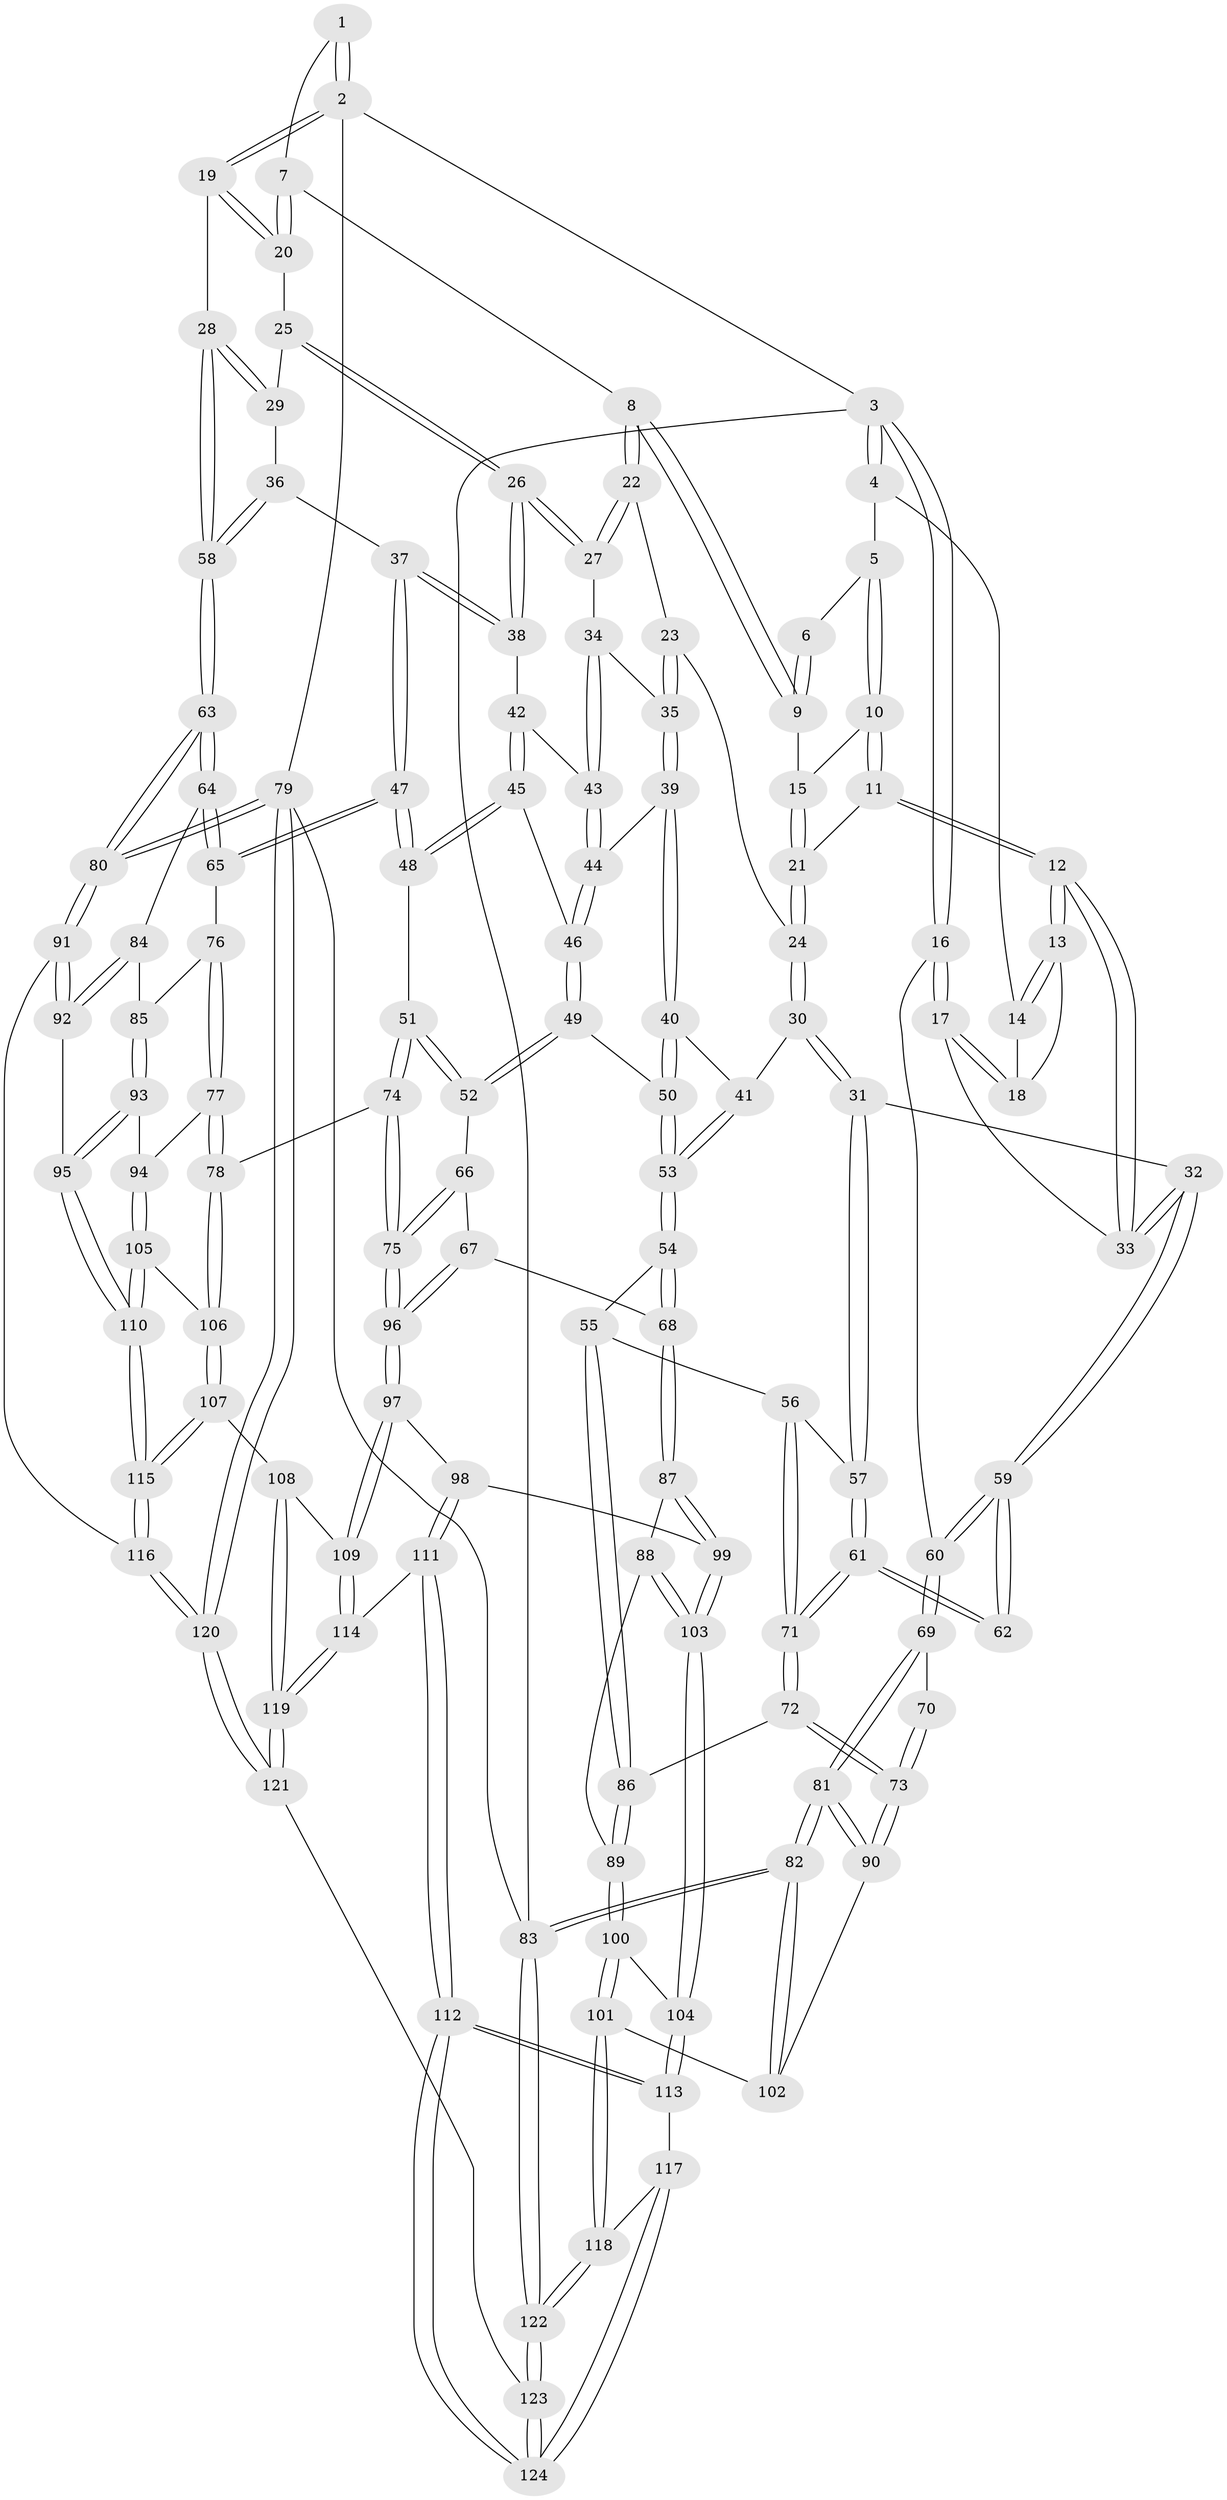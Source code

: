 // Generated by graph-tools (version 1.1) at 2025/11/02/27/25 16:11:54]
// undirected, 124 vertices, 307 edges
graph export_dot {
graph [start="1"]
  node [color=gray90,style=filled];
  1 [pos="+0.9105103768456261+0"];
  2 [pos="+1+0"];
  3 [pos="+0+0"];
  4 [pos="+0.13052945910599337+0"];
  5 [pos="+0.2362210238815417+0"];
  6 [pos="+0.5351232870267878+0"];
  7 [pos="+0.8403507149957216+0"];
  8 [pos="+0.6151678197518538+0.1417647004692615"];
  9 [pos="+0.5778679608982947+0.10596219131822779"];
  10 [pos="+0.31519387578369584+0.04787276678512928"];
  11 [pos="+0.3147222276795352+0.13935374287930702"];
  12 [pos="+0.211983473402156+0.22826218112607716"];
  13 [pos="+0.19471503450207886+0.22002841717798577"];
  14 [pos="+0.1190476921779367+0"];
  15 [pos="+0.5681626277142017+0.1066598606120226"];
  16 [pos="+0+0.31546406031804425"];
  17 [pos="+0+0.2566507914592156"];
  18 [pos="+0.0825458284602769+0.1713234435232869"];
  19 [pos="+1+0.14289602826664935"];
  20 [pos="+0.8822102455319365+0.16065817743911856"];
  21 [pos="+0.38094844891157326+0.20295100110548223"];
  22 [pos="+0.6179198600780689+0.15733296825101065"];
  23 [pos="+0.4937632882985584+0.25203122179670756"];
  24 [pos="+0.4002343620644393+0.2426730049214214"];
  25 [pos="+0.8784463835866718+0.1714228072682559"];
  26 [pos="+0.7027089268609455+0.23975446810193082"];
  27 [pos="+0.6510432514057383+0.2072426063101535"];
  28 [pos="+1+0.3131592410195951"];
  29 [pos="+0.8979922782514985+0.24198261768065638"];
  30 [pos="+0.3765658566249784+0.3524977612690063"];
  31 [pos="+0.3266921904108758+0.38348420709044373"];
  32 [pos="+0.2117547842775008+0.36663455242076953"];
  33 [pos="+0.20702970881109148+0.35262647953061466"];
  34 [pos="+0.5989184300488507+0.29642844534848"];
  35 [pos="+0.5167786299183654+0.31117987489322985"];
  36 [pos="+0.887007394896413+0.35679789474085133"];
  37 [pos="+0.822111892571458+0.3895393040468394"];
  38 [pos="+0.7038777848778933+0.24336906928976507"];
  39 [pos="+0.5083421920593538+0.34933077476469077"];
  40 [pos="+0.5052956074886863+0.3528729819847851"];
  41 [pos="+0.417277315036211+0.3686893977919361"];
  42 [pos="+0.6720833295397087+0.3538107722364147"];
  43 [pos="+0.5983777800931704+0.34705819302480057"];
  44 [pos="+0.5915389982515249+0.3596240768384986"];
  45 [pos="+0.680894246510696+0.3917903143954025"];
  46 [pos="+0.5958484681421174+0.3938510507486691"];
  47 [pos="+0.7753506709253084+0.4669049205987204"];
  48 [pos="+0.7444165674717077+0.4703475521705545"];
  49 [pos="+0.5738833158244545+0.44646787172595087"];
  50 [pos="+0.5405391704355552+0.4474200311187266"];
  51 [pos="+0.7281366327846533+0.4799716522335453"];
  52 [pos="+0.6349710408871845+0.4955934904428535"];
  53 [pos="+0.48517233337626936+0.482728377094287"];
  54 [pos="+0.4448796201126762+0.5696143283760078"];
  55 [pos="+0.42787205595648625+0.5667381664927132"];
  56 [pos="+0.35885939847407844+0.4940790176248033"];
  57 [pos="+0.34495438722558486+0.4571385500670378"];
  58 [pos="+1+0.4910319751740385"];
  59 [pos="+0.1873064455964564+0.4040719322388929"];
  60 [pos="+0+0.3229410718901736"];
  61 [pos="+0.19112327692094283+0.5359316959732844"];
  62 [pos="+0.17879311253841543+0.4294606813529853"];
  63 [pos="+1+0.5388045321591932"];
  64 [pos="+0.9827213675313302+0.5785696734499383"];
  65 [pos="+0.8328004782617068+0.5436456620638511"];
  66 [pos="+0.6185453417539134+0.525233009631273"];
  67 [pos="+0.49888651245758275+0.6101981329407811"];
  68 [pos="+0.47169957667211787+0.5993375898258657"];
  69 [pos="+0+0.4333705616763136"];
  70 [pos="+0.03436981640013788+0.4708278369305027"];
  71 [pos="+0.19234193556717874+0.5720370703110481"];
  72 [pos="+0.1895608211189239+0.5853124439452586"];
  73 [pos="+0.14315217842628306+0.6169677821018651"];
  74 [pos="+0.6749529028367672+0.6785579555912705"];
  75 [pos="+0.6667259608595364+0.6794320631876396"];
  76 [pos="+0.8132503071911394+0.5916150552542453"];
  77 [pos="+0.7683126591960451+0.6745791342205475"];
  78 [pos="+0.6867459644794628+0.6819510252579445"];
  79 [pos="+1+1"];
  80 [pos="+1+0.8921850721908589"];
  81 [pos="+0+0.6783100815912939"];
  82 [pos="+0+1"];
  83 [pos="+0+1"];
  84 [pos="+0.9610972550149018+0.6063898716567641"];
  85 [pos="+0.8823889540009536+0.6777720167500759"];
  86 [pos="+0.29402148410325063+0.638209521904802"];
  87 [pos="+0.4434690314098945+0.6595514154970059"];
  88 [pos="+0.3778315812098883+0.7131281993611699"];
  89 [pos="+0.3007033054785338+0.6718515667820194"];
  90 [pos="+0.09222173166533357+0.6728346399244919"];
  91 [pos="+0.9499497653161019+0.8058145811526278"];
  92 [pos="+0.907325881079121+0.7859531892306513"];
  93 [pos="+0.8500883270700424+0.7224706910081201"];
  94 [pos="+0.7864661257444471+0.6910536474822405"];
  95 [pos="+0.8833033213814385+0.780268711673634"];
  96 [pos="+0.5935936996368578+0.7070358031212768"];
  97 [pos="+0.5898823102798602+0.7188893699630167"];
  98 [pos="+0.5115886238695918+0.77296280685969"];
  99 [pos="+0.4451030636086199+0.7556727829860228"];
  100 [pos="+0.2736288880631684+0.7758916925700448"];
  101 [pos="+0.19783660468612624+0.812542410665247"];
  102 [pos="+0.1682759698027988+0.8008431267980811"];
  103 [pos="+0.3903593253229861+0.7817928038493531"];
  104 [pos="+0.3723629908438294+0.810687296416516"];
  105 [pos="+0.7699248155561704+0.8052594630526917"];
  106 [pos="+0.7297968167805893+0.8007912082043871"];
  107 [pos="+0.6807627163102581+0.8513213581135499"];
  108 [pos="+0.6625948964985957+0.8523691655166462"];
  109 [pos="+0.606067321672124+0.7732667992215863"];
  110 [pos="+0.8142660575559192+0.8336973994399576"];
  111 [pos="+0.4890801944304326+0.8540982889818629"];
  112 [pos="+0.42891068770907276+0.88388360105539"];
  113 [pos="+0.3734103566906558+0.8136280948146247"];
  114 [pos="+0.5483168473514409+0.8794728221731978"];
  115 [pos="+0.79620373093281+0.9404291192016767"];
  116 [pos="+0.8076143856778506+0.9839191706947044"];
  117 [pos="+0.29796296405453876+0.8993404961304784"];
  118 [pos="+0.20735359751241844+0.8370241126405448"];
  119 [pos="+0.6006977436087637+0.9478936293447108"];
  120 [pos="+0.8364066625227815+1"];
  121 [pos="+0.6001463568553803+1"];
  122 [pos="+0.18126685683434443+1"];
  123 [pos="+0.3893805368713912+1"];
  124 [pos="+0.38839269670117055+1"];
  1 -- 2;
  1 -- 2;
  1 -- 7;
  2 -- 3;
  2 -- 19;
  2 -- 19;
  2 -- 79;
  3 -- 4;
  3 -- 4;
  3 -- 16;
  3 -- 16;
  3 -- 83;
  4 -- 5;
  4 -- 14;
  5 -- 6;
  5 -- 10;
  5 -- 10;
  6 -- 9;
  6 -- 9;
  7 -- 8;
  7 -- 20;
  7 -- 20;
  8 -- 9;
  8 -- 9;
  8 -- 22;
  8 -- 22;
  9 -- 15;
  10 -- 11;
  10 -- 11;
  10 -- 15;
  11 -- 12;
  11 -- 12;
  11 -- 21;
  12 -- 13;
  12 -- 13;
  12 -- 33;
  12 -- 33;
  13 -- 14;
  13 -- 14;
  13 -- 18;
  14 -- 18;
  15 -- 21;
  15 -- 21;
  16 -- 17;
  16 -- 17;
  16 -- 60;
  17 -- 18;
  17 -- 18;
  17 -- 33;
  19 -- 20;
  19 -- 20;
  19 -- 28;
  20 -- 25;
  21 -- 24;
  21 -- 24;
  22 -- 23;
  22 -- 27;
  22 -- 27;
  23 -- 24;
  23 -- 35;
  23 -- 35;
  24 -- 30;
  24 -- 30;
  25 -- 26;
  25 -- 26;
  25 -- 29;
  26 -- 27;
  26 -- 27;
  26 -- 38;
  26 -- 38;
  27 -- 34;
  28 -- 29;
  28 -- 29;
  28 -- 58;
  28 -- 58;
  29 -- 36;
  30 -- 31;
  30 -- 31;
  30 -- 41;
  31 -- 32;
  31 -- 57;
  31 -- 57;
  32 -- 33;
  32 -- 33;
  32 -- 59;
  32 -- 59;
  34 -- 35;
  34 -- 43;
  34 -- 43;
  35 -- 39;
  35 -- 39;
  36 -- 37;
  36 -- 58;
  36 -- 58;
  37 -- 38;
  37 -- 38;
  37 -- 47;
  37 -- 47;
  38 -- 42;
  39 -- 40;
  39 -- 40;
  39 -- 44;
  40 -- 41;
  40 -- 50;
  40 -- 50;
  41 -- 53;
  41 -- 53;
  42 -- 43;
  42 -- 45;
  42 -- 45;
  43 -- 44;
  43 -- 44;
  44 -- 46;
  44 -- 46;
  45 -- 46;
  45 -- 48;
  45 -- 48;
  46 -- 49;
  46 -- 49;
  47 -- 48;
  47 -- 48;
  47 -- 65;
  47 -- 65;
  48 -- 51;
  49 -- 50;
  49 -- 52;
  49 -- 52;
  50 -- 53;
  50 -- 53;
  51 -- 52;
  51 -- 52;
  51 -- 74;
  51 -- 74;
  52 -- 66;
  53 -- 54;
  53 -- 54;
  54 -- 55;
  54 -- 68;
  54 -- 68;
  55 -- 56;
  55 -- 86;
  55 -- 86;
  56 -- 57;
  56 -- 71;
  56 -- 71;
  57 -- 61;
  57 -- 61;
  58 -- 63;
  58 -- 63;
  59 -- 60;
  59 -- 60;
  59 -- 62;
  59 -- 62;
  60 -- 69;
  60 -- 69;
  61 -- 62;
  61 -- 62;
  61 -- 71;
  61 -- 71;
  63 -- 64;
  63 -- 64;
  63 -- 80;
  63 -- 80;
  64 -- 65;
  64 -- 65;
  64 -- 84;
  65 -- 76;
  66 -- 67;
  66 -- 75;
  66 -- 75;
  67 -- 68;
  67 -- 96;
  67 -- 96;
  68 -- 87;
  68 -- 87;
  69 -- 70;
  69 -- 81;
  69 -- 81;
  70 -- 73;
  70 -- 73;
  71 -- 72;
  71 -- 72;
  72 -- 73;
  72 -- 73;
  72 -- 86;
  73 -- 90;
  73 -- 90;
  74 -- 75;
  74 -- 75;
  74 -- 78;
  75 -- 96;
  75 -- 96;
  76 -- 77;
  76 -- 77;
  76 -- 85;
  77 -- 78;
  77 -- 78;
  77 -- 94;
  78 -- 106;
  78 -- 106;
  79 -- 80;
  79 -- 80;
  79 -- 120;
  79 -- 120;
  79 -- 83;
  80 -- 91;
  80 -- 91;
  81 -- 82;
  81 -- 82;
  81 -- 90;
  81 -- 90;
  82 -- 83;
  82 -- 83;
  82 -- 102;
  82 -- 102;
  83 -- 122;
  83 -- 122;
  84 -- 85;
  84 -- 92;
  84 -- 92;
  85 -- 93;
  85 -- 93;
  86 -- 89;
  86 -- 89;
  87 -- 88;
  87 -- 99;
  87 -- 99;
  88 -- 89;
  88 -- 103;
  88 -- 103;
  89 -- 100;
  89 -- 100;
  90 -- 102;
  91 -- 92;
  91 -- 92;
  91 -- 116;
  92 -- 95;
  93 -- 94;
  93 -- 95;
  93 -- 95;
  94 -- 105;
  94 -- 105;
  95 -- 110;
  95 -- 110;
  96 -- 97;
  96 -- 97;
  97 -- 98;
  97 -- 109;
  97 -- 109;
  98 -- 99;
  98 -- 111;
  98 -- 111;
  99 -- 103;
  99 -- 103;
  100 -- 101;
  100 -- 101;
  100 -- 104;
  101 -- 102;
  101 -- 118;
  101 -- 118;
  103 -- 104;
  103 -- 104;
  104 -- 113;
  104 -- 113;
  105 -- 106;
  105 -- 110;
  105 -- 110;
  106 -- 107;
  106 -- 107;
  107 -- 108;
  107 -- 115;
  107 -- 115;
  108 -- 109;
  108 -- 119;
  108 -- 119;
  109 -- 114;
  109 -- 114;
  110 -- 115;
  110 -- 115;
  111 -- 112;
  111 -- 112;
  111 -- 114;
  112 -- 113;
  112 -- 113;
  112 -- 124;
  112 -- 124;
  113 -- 117;
  114 -- 119;
  114 -- 119;
  115 -- 116;
  115 -- 116;
  116 -- 120;
  116 -- 120;
  117 -- 118;
  117 -- 124;
  117 -- 124;
  118 -- 122;
  118 -- 122;
  119 -- 121;
  119 -- 121;
  120 -- 121;
  120 -- 121;
  121 -- 123;
  122 -- 123;
  122 -- 123;
  123 -- 124;
  123 -- 124;
}
